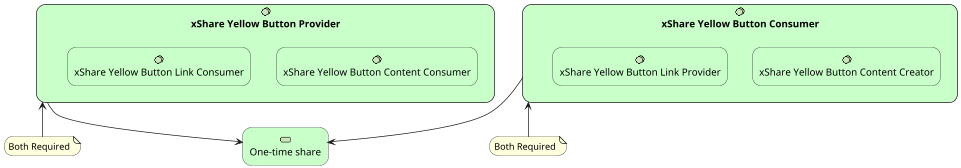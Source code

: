 @startuml

scale 0.7

skinparam roundcorner 25

skinparam rectangle<<behavior>> {
	roundCorner 25
}
sprite $bProcess jar:archimate/business-process
sprite $aService jar:archimate/application-service
sprite $bService jar:archimate/business-service
sprite $aComponent jar:archimate/application-component
sprite $tService jar:archimate/technology-service
sprite $tSystem jar:archimate/technology-system-software


rectangle "xShare Yellow Button Consumer" as consumer <<$tSystem>><<behavior>> #Technology {	
  rectangle "xShare Yellow Button Content Creator" as content_creator <<$tSystem>><<behavior>> #Technology 
  rectangle "xShare Yellow Button Link Provider" as link_provider <<$tSystem>><<behavior>> #Technology 

}

rectangle "xShare Yellow Button Provider" as provider <<$tSystem>><<behavior>> #Technology  {	
  rectangle "xShare Yellow Button Content Consumer" as content_consumer <<$tSystem>><<behavior>> #Technology 
  rectangle "xShare Yellow Button Link Consumer" as link_consumer <<$tSystem>><<behavior>> #Technology 

}

  note "Both Required" as N2
  note "Both Required" as N1

rectangle "One-time share" as oneShare <<$tService>><<behavior>> #Technology



consumer --> oneShare
provider --> oneShare 
N1 -up-> consumer
N2 -up-> provider



@enduml